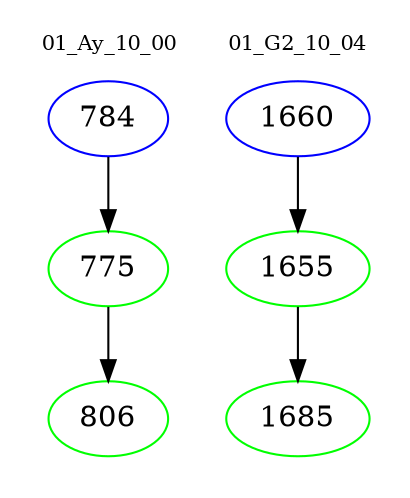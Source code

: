 digraph{
subgraph cluster_0 {
color = white
label = "01_Ay_10_00";
fontsize=10;
T0_784 [label="784", color="blue"]
T0_784 -> T0_775 [color="black"]
T0_775 [label="775", color="green"]
T0_775 -> T0_806 [color="black"]
T0_806 [label="806", color="green"]
}
subgraph cluster_1 {
color = white
label = "01_G2_10_04";
fontsize=10;
T1_1660 [label="1660", color="blue"]
T1_1660 -> T1_1655 [color="black"]
T1_1655 [label="1655", color="green"]
T1_1655 -> T1_1685 [color="black"]
T1_1685 [label="1685", color="green"]
}
}
